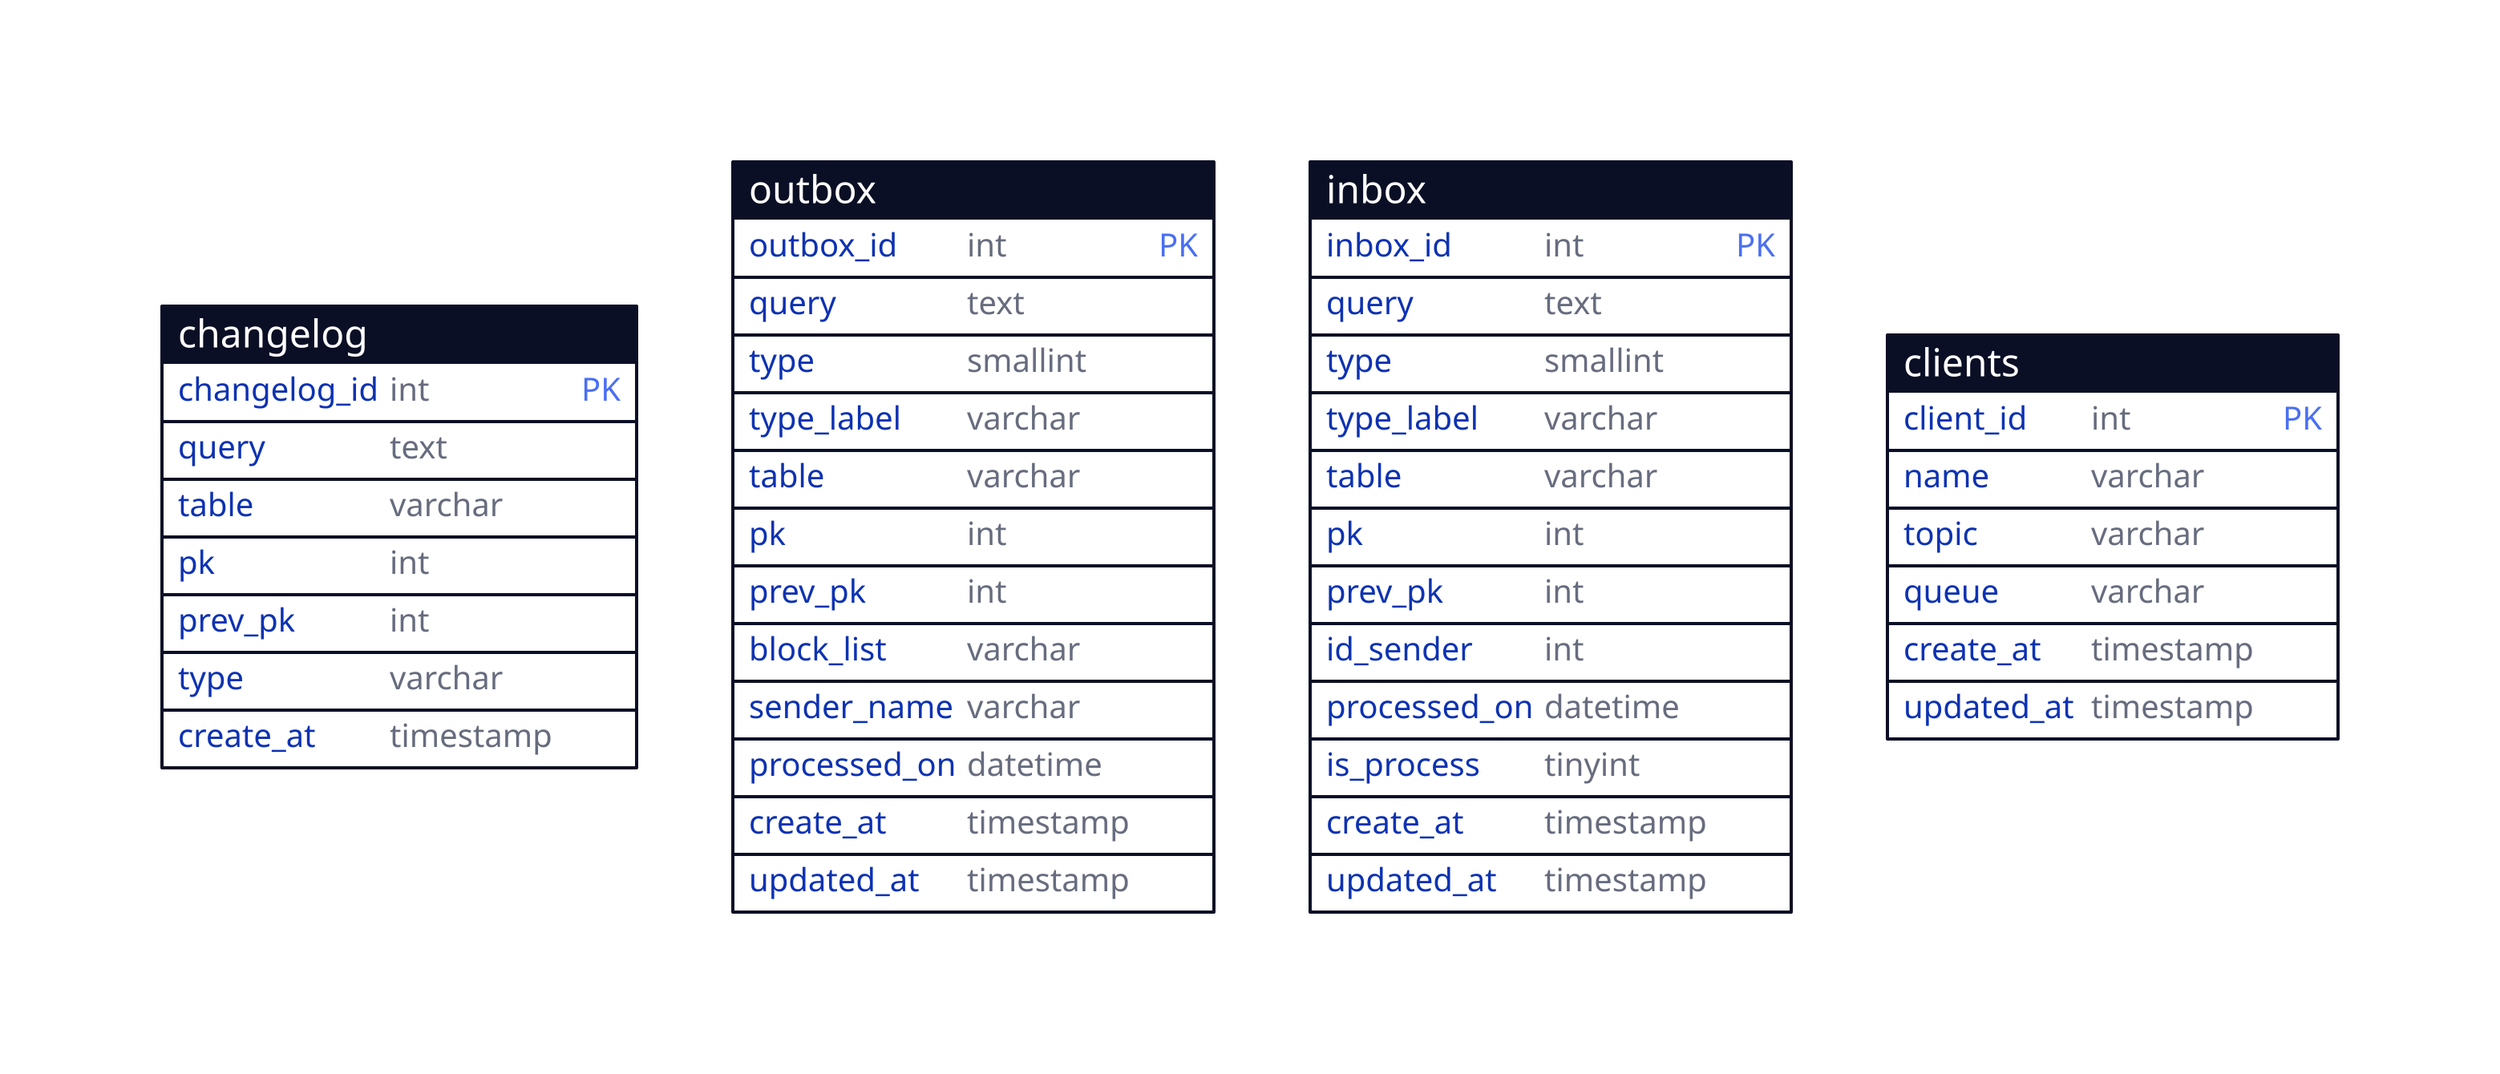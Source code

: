 change: changelog {
  shape: sql_table
  changelog_id: int {constraint: primary_key}
  query: text
  table: varchar
  pk: int
  prev_pk: int
  type: varchar
  create_at: timestamp
}

outbox: outbox {
  shape: sql_table
  outbox_id: int {constraint: primary_key}
  query: text
  type: smallint
  type_label: varchar
  table: varchar
  pk: int
  prev_pk: int
  block_list: varchar
  sender_name: varchar
  processed_on: datetime
  create_at: timestamp
  updated_at: timestamp
}

inbox: inbox {
  shape: sql_table
  inbox_id: int {constraint: primary_key}
  query: text
  type: smallint
  type_label: varchar
  table: varchar
  pk: int
  prev_pk: int
  id_sender: int
  processed_on: datetime
  is_process: tinyint
  create_at: timestamp
  updated_at: timestamp
}

clients: clients {
  shape: sql_table
  client_id: int {constraint: primary_key}
  name: varchar
  topic: varchar
  queue: varchar
  create_at: timestamp
  updated_at: timestamp
}
